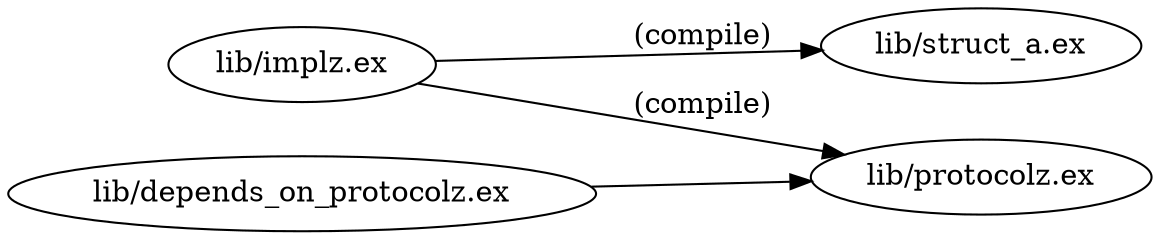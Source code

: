 
digraph "xref graph" {
rankdir=LR
  "lib/implz.ex"
  "lib/implz.ex" -> "lib/protocolz.ex" [label="(compile)"]
  "lib/implz.ex" -> "lib/struct_a.ex" [label="(compile)"]
  "lib/protocolz.ex"
  "lib/struct_a.ex"
  "lib/depends_on_protocolz.ex"
  "lib/depends_on_protocolz.ex" -> "lib/protocolz.ex"
}
